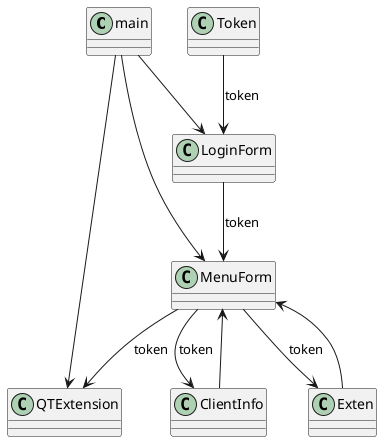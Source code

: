 @startuml
class main{
}
main --> LoginForm
main --> MenuForm
main --> QTExtension
ClientInfo --> MenuForm
Token --> LoginForm : token

LoginForm  --> MenuForm : token
MenuForm  --> QTExtension : token
MenuForm  --> ClientInfo : token
MenuForm  --> Exten : token
Exten --> MenuForm
@enduml